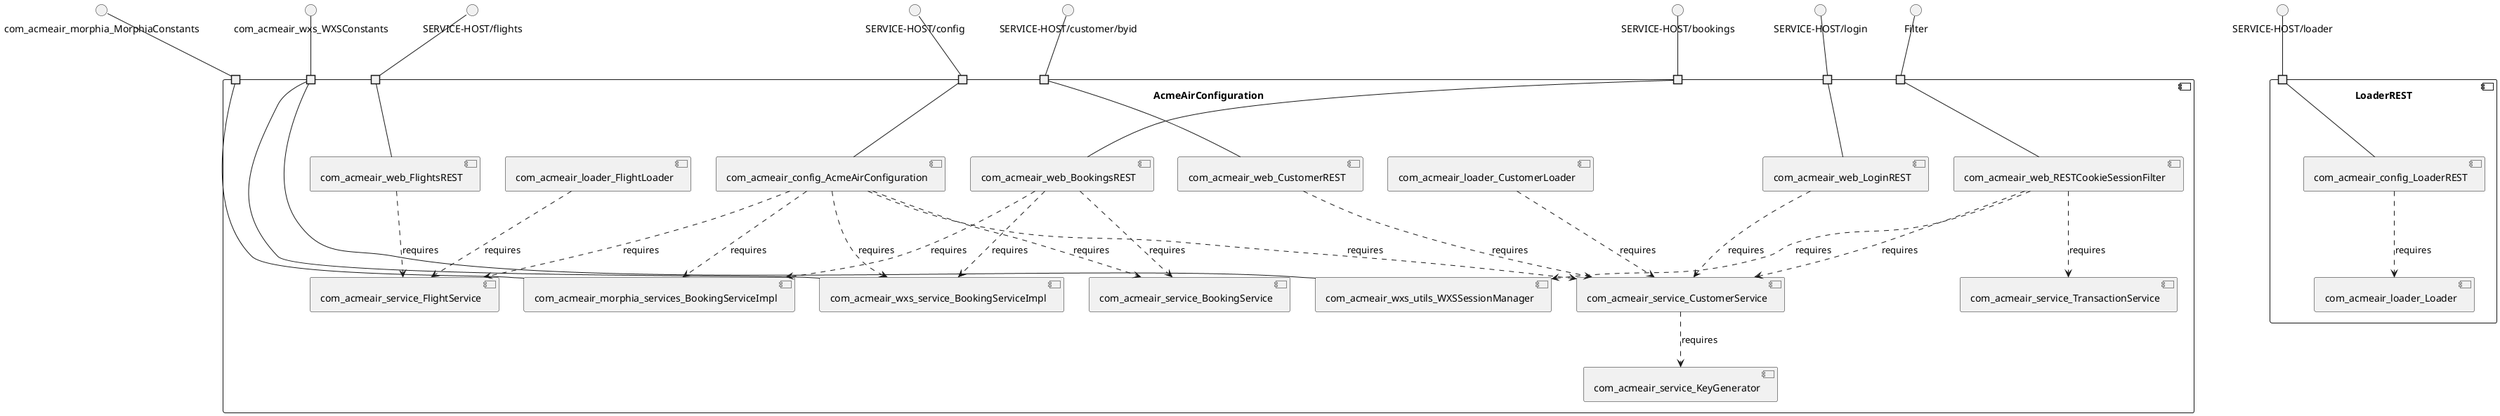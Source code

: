 @startuml
skinparam fixCircleLabelOverlapping true
skinparam componentStyle uml2
component "AcmeAirConfiguration\n\n\n\n\n\n" {
[com_acmeair_service_BookingService]
[com_acmeair_loader_CustomerLoader]
[com_acmeair_service_KeyGenerator]
[com_acmeair_web_RESTCookieSessionFilter]
[com_acmeair_service_FlightService]
[com_acmeair_wxs_service_BookingServiceImpl]
[com_acmeair_web_FlightsREST]
[com_acmeair_service_TransactionService]
[com_acmeair_wxs_utils_WXSSessionManager]
[com_acmeair_loader_FlightLoader]
[com_acmeair_service_CustomerService]
[com_acmeair_web_BookingsREST]
[com_acmeair_morphia_services_BookingServiceImpl]
[com_acmeair_config_AcmeAirConfiguration]
[com_acmeair_web_LoginREST]
[com_acmeair_web_CustomerREST]
portin " " as AcmeAirConfiguration_requires_com_acmeair_morphia_MorphiaConstants
portin " " as AcmeAirConfiguration_requires_SERVICE_HOST_flights
portin " " as AcmeAirConfiguration_requires_com_acmeair_wxs_WXSConstants
portin " " as AcmeAirConfiguration_requires_SERVICE_HOST_customer_byid
portin " " as AcmeAirConfiguration_requires_SERVICE_HOST_config
portin " " as AcmeAirConfiguration_requires_SERVICE_HOST_login
portin " " as AcmeAirConfiguration_requires_Filter
portin " " as AcmeAirConfiguration_requires_SERVICE_HOST_bookings
[com_acmeair_web_FlightsREST]..>[com_acmeair_service_FlightService] : requires
[com_acmeair_web_CustomerREST]..>[com_acmeair_service_CustomerService] : requires
[com_acmeair_web_RESTCookieSessionFilter]..>[com_acmeair_wxs_utils_WXSSessionManager] : requires
[com_acmeair_loader_CustomerLoader]..>[com_acmeair_service_CustomerService] : requires
[com_acmeair_service_CustomerService]..>[com_acmeair_service_KeyGenerator] : requires
[com_acmeair_config_AcmeAirConfiguration]..>[com_acmeair_service_CustomerService] : requires
[com_acmeair_config_AcmeAirConfiguration]..>[com_acmeair_wxs_service_BookingServiceImpl] : requires
[com_acmeair_web_RESTCookieSessionFilter]..>[com_acmeair_service_CustomerService] : requires
[com_acmeair_web_LoginREST]..>[com_acmeair_service_CustomerService] : requires
[com_acmeair_config_AcmeAirConfiguration]..>[com_acmeair_morphia_services_BookingServiceImpl] : requires
[com_acmeair_loader_FlightLoader]..>[com_acmeair_service_FlightService] : requires
[com_acmeair_web_BookingsREST]..>[com_acmeair_service_BookingService] : requires
[com_acmeair_web_BookingsREST]..>[com_acmeair_wxs_service_BookingServiceImpl] : requires
[com_acmeair_web_RESTCookieSessionFilter]..>[com_acmeair_service_TransactionService] : requires
[com_acmeair_config_AcmeAirConfiguration]..>[com_acmeair_service_FlightService] : requires
[com_acmeair_web_BookingsREST]..>[com_acmeair_morphia_services_BookingServiceImpl] : requires
[com_acmeair_config_AcmeAirConfiguration]..>[com_acmeair_service_BookingService] : requires
"AcmeAirConfiguration_requires_SERVICE_HOST_config"--[com_acmeair_config_AcmeAirConfiguration]
"AcmeAirConfiguration_requires_com_acmeair_wxs_WXSConstants"--[com_acmeair_wxs_service_BookingServiceImpl]
"AcmeAirConfiguration_requires_SERVICE_HOST_flights"--[com_acmeair_web_FlightsREST]
"AcmeAirConfiguration_requires_SERVICE_HOST_login"--[com_acmeair_web_LoginREST]
"AcmeAirConfiguration_requires_SERVICE_HOST_customer_byid"--[com_acmeair_web_CustomerREST]
"AcmeAirConfiguration_requires_com_acmeair_morphia_MorphiaConstants"--[com_acmeair_morphia_services_BookingServiceImpl]
"AcmeAirConfiguration_requires_Filter"--[com_acmeair_web_RESTCookieSessionFilter]
"AcmeAirConfiguration_requires_SERVICE_HOST_bookings"--[com_acmeair_web_BookingsREST]
"AcmeAirConfiguration_requires_com_acmeair_wxs_WXSConstants"--[com_acmeair_wxs_utils_WXSSessionManager]
}
interface "Filter" as interface.Filter
interface.Filter--"AcmeAirConfiguration_requires_Filter"
interface "SERVICE-HOST/bookings" as interface.SERVICE_HOST_bookings
interface.SERVICE_HOST_bookings--"AcmeAirConfiguration_requires_SERVICE_HOST_bookings"
interface "SERVICE-HOST/config" as interface.SERVICE_HOST_config
interface.SERVICE_HOST_config--"AcmeAirConfiguration_requires_SERVICE_HOST_config"
interface "SERVICE-HOST/customer/byid" as interface.SERVICE_HOST_customer_byid
interface.SERVICE_HOST_customer_byid--"AcmeAirConfiguration_requires_SERVICE_HOST_customer_byid"
interface "SERVICE-HOST/flights" as interface.SERVICE_HOST_flights
interface.SERVICE_HOST_flights--"AcmeAirConfiguration_requires_SERVICE_HOST_flights"
interface "SERVICE-HOST/login" as interface.SERVICE_HOST_login
interface.SERVICE_HOST_login--"AcmeAirConfiguration_requires_SERVICE_HOST_login"
interface "com_acmeair_morphia_MorphiaConstants" as interface.com_acmeair_morphia_MorphiaConstants
interface.com_acmeair_morphia_MorphiaConstants--"AcmeAirConfiguration_requires_com_acmeair_morphia_MorphiaConstants"
interface "com_acmeair_wxs_WXSConstants" as interface.com_acmeair_wxs_WXSConstants
interface.com_acmeair_wxs_WXSConstants--"AcmeAirConfiguration_requires_com_acmeair_wxs_WXSConstants"
component "LoaderREST\n\n\n\n\n\n" {
[com_acmeair_config_LoaderREST]
[com_acmeair_loader_Loader]
portin " " as LoaderREST_requires_SERVICE_HOST_loader
[com_acmeair_config_LoaderREST]..>[com_acmeair_loader_Loader] : requires
"LoaderREST_requires_SERVICE_HOST_loader"--[com_acmeair_config_LoaderREST]
}
interface "SERVICE-HOST/loader" as interface.SERVICE_HOST_loader
interface.SERVICE_HOST_loader--"LoaderREST_requires_SERVICE_HOST_loader"

@enduml

